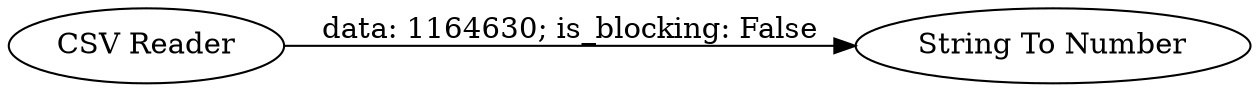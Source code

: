 digraph {
	"-6956825544284833927_28" [label="CSV Reader"]
	"-6956825544284833927_29" [label="String To Number"]
	"-6956825544284833927_28" -> "-6956825544284833927_29" [label="data: 1164630; is_blocking: False"]
	rankdir=LR
}
